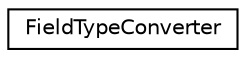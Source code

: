 digraph "Graphical Class Hierarchy"
{
  edge [fontname="Helvetica",fontsize="10",labelfontname="Helvetica",labelfontsize="10"];
  node [fontname="Helvetica",fontsize="10",shape=record];
  rankdir="LR";
  Node1 [label="FieldTypeConverter",height=0.2,width=0.4,color="black", fillcolor="white", style="filled",URL="$class_cake_1_1_database_1_1_field_type_converter.html"];
}

